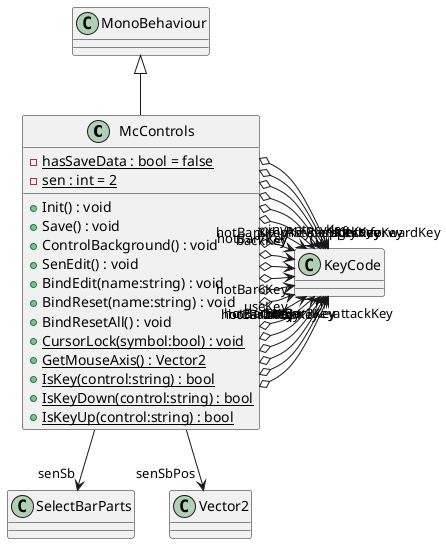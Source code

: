 @startuml
class McControls {
    - {static} hasSaveData : bool = false
    - {static} sen : int = 2
    + Init() : void
    + Save() : void
    + ControlBackground() : void
    + SenEdit() : void
    + BindEdit(name:string) : void
    + BindReset(name:string) : void
    + BindResetAll() : void
    {static} + CursorLock(symbol:bool) : void
    + {static} GetMouseAxis() : Vector2
    {static} + IsKey(control:string) : bool
    {static} + IsKeyDown(control:string) : bool
    {static} + IsKeyUp(control:string) : bool
}
MonoBehaviour <|-- McControls
McControls --> "senSb" SelectBarParts
McControls --> "senSbPos" Vector2
McControls o-> "attackKey" KeyCode
McControls o-> "dropKey" KeyCode
McControls o-> "useKey" KeyCode
McControls o-> "hotBar1Key" KeyCode
McControls o-> "hotBar2Key" KeyCode
McControls o-> "hotBar3Key" KeyCode
McControls o-> "hotBar4Key" KeyCode
McControls o-> "hotBar5Key" KeyCode
McControls o-> "hotBar6Key" KeyCode
McControls o-> "hotBar7Key" KeyCode
McControls o-> "hotBar8Key" KeyCode
McControls o-> "hotBar9Key" KeyCode
McControls o-> "inventoryKey" KeyCode
McControls o-> "perspectiveKey" KeyCode
McControls o-> "jumpKey" KeyCode
McControls o-> "sprintKey" KeyCode
McControls o-> "leftKey" KeyCode
McControls o-> "rightKey" KeyCode
McControls o-> "backKey" KeyCode
McControls o-> "forwardKey" KeyCode
@enduml
